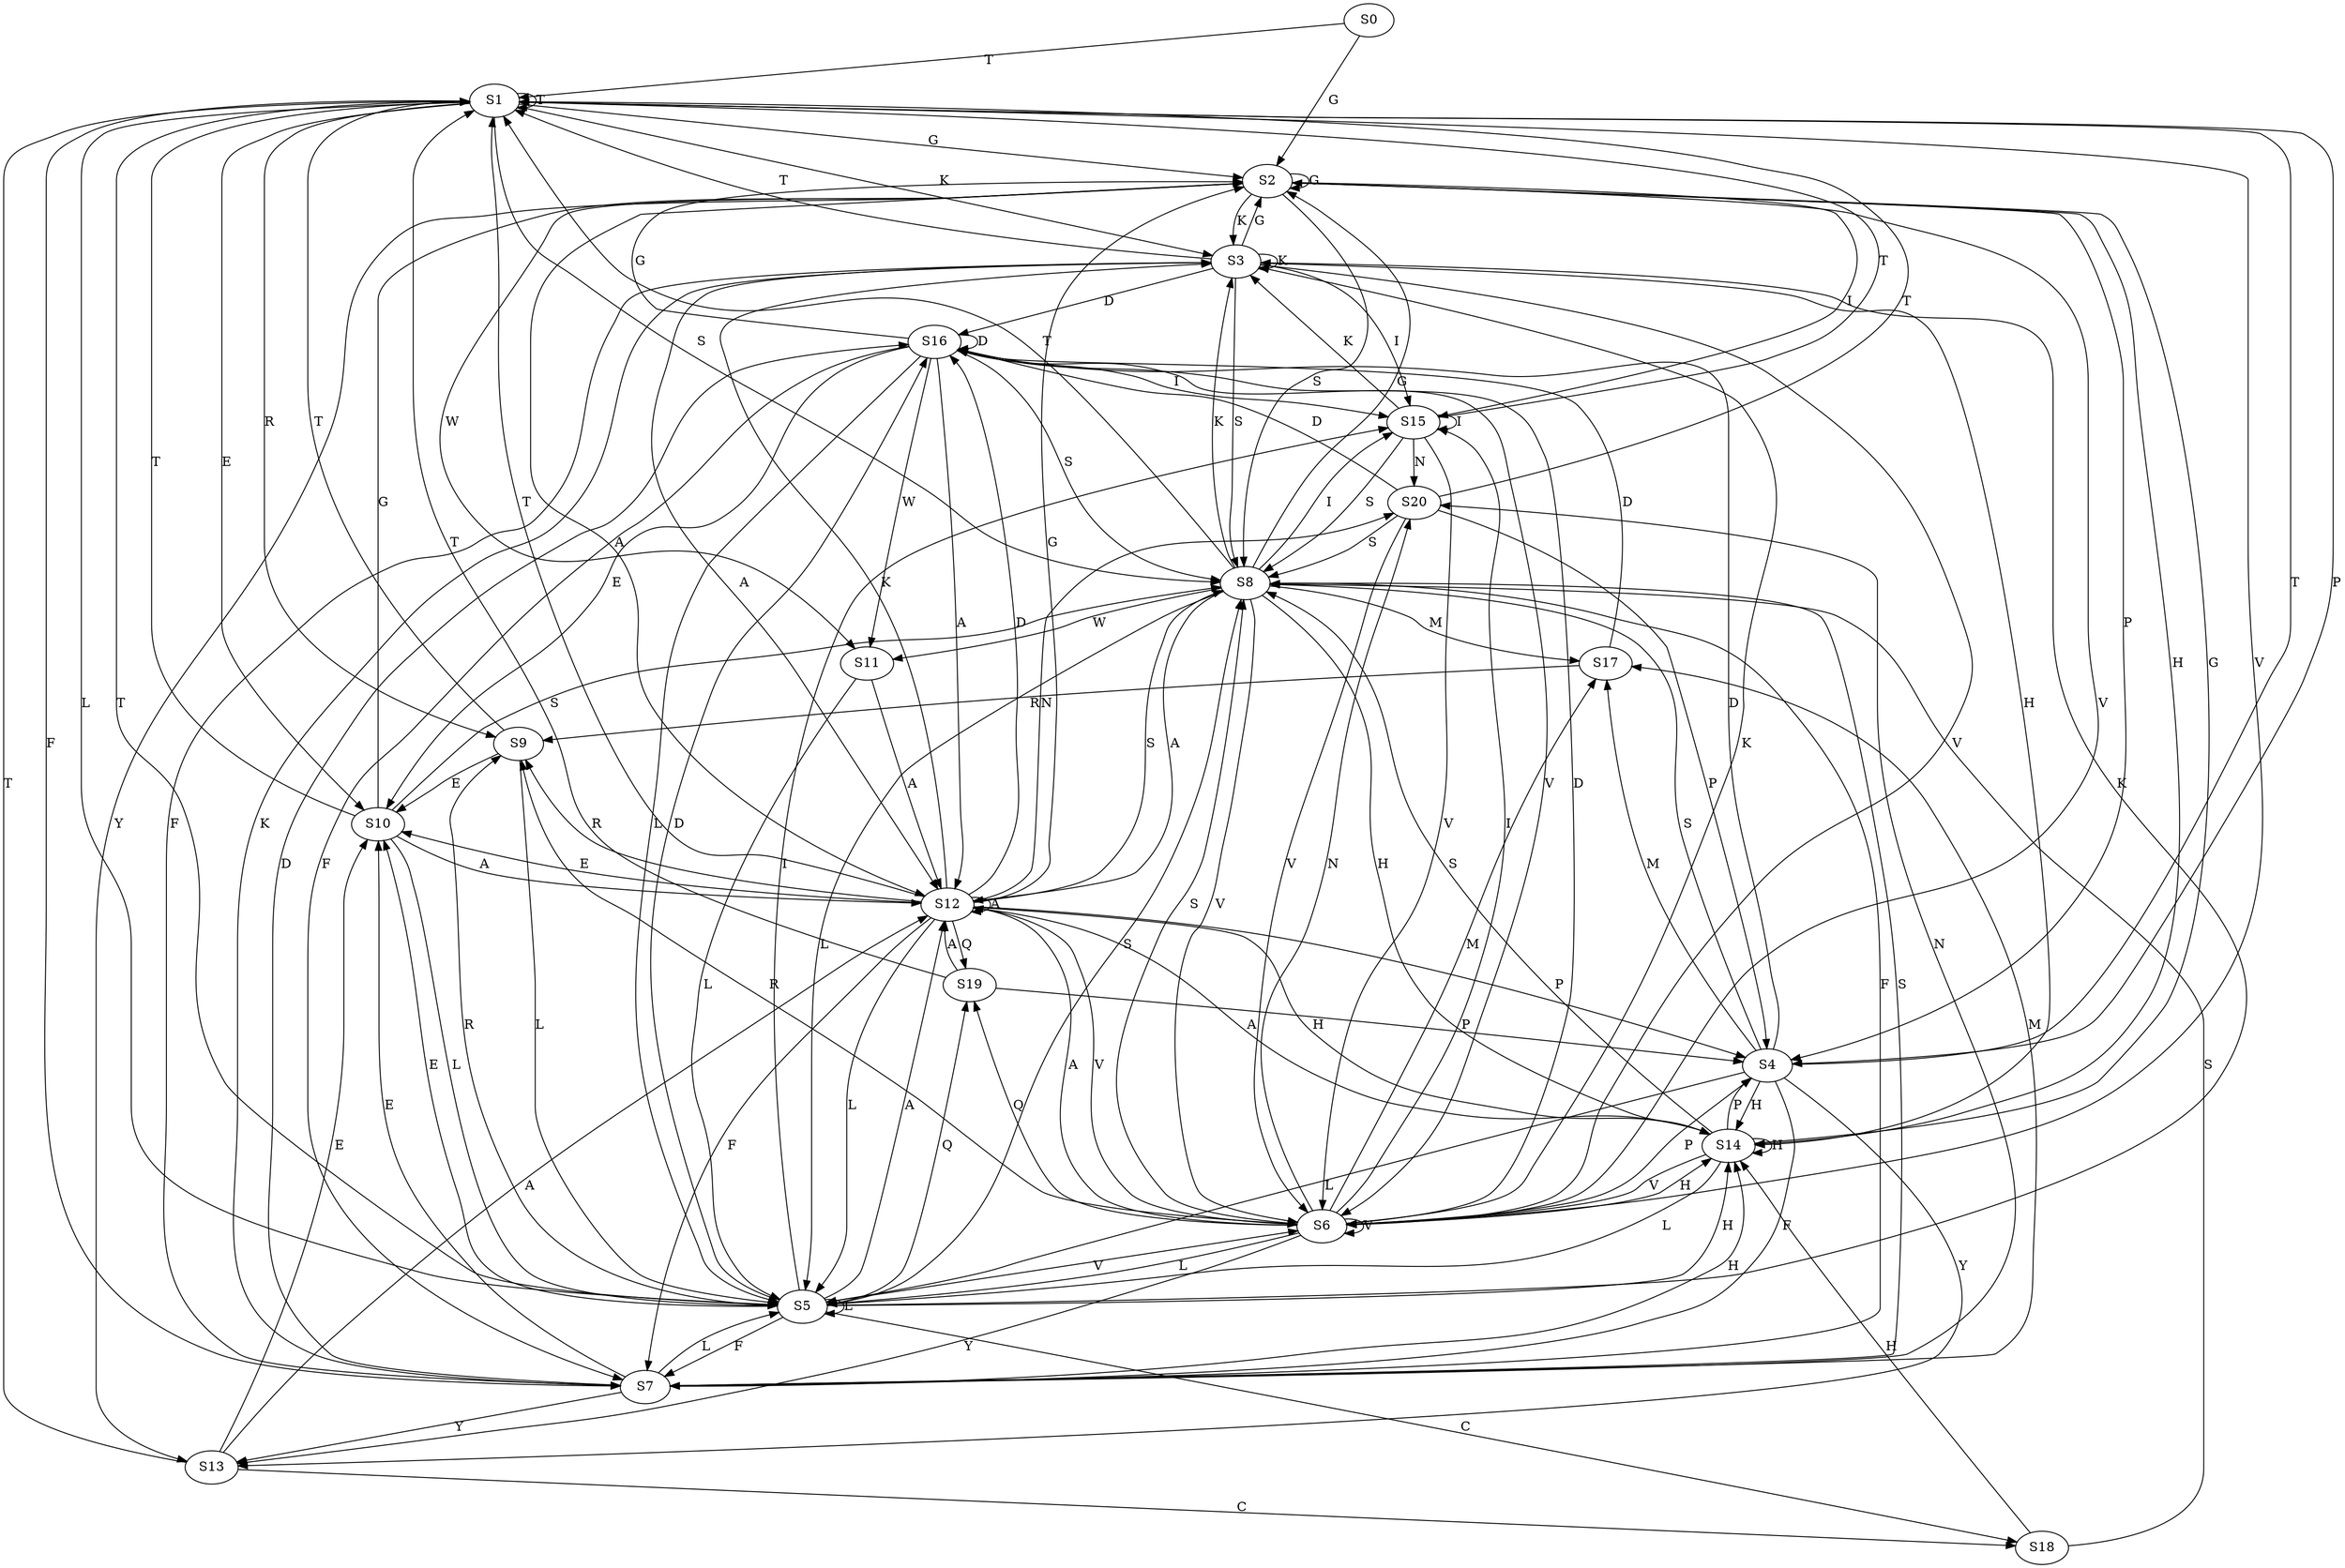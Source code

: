 strict digraph  {
	S0 -> S1 [ label = T ];
	S0 -> S2 [ label = G ];
	S1 -> S3 [ label = K ];
	S1 -> S4 [ label = P ];
	S1 -> S1 [ label = T ];
	S1 -> S5 [ label = L ];
	S1 -> S6 [ label = V ];
	S1 -> S7 [ label = F ];
	S1 -> S8 [ label = S ];
	S1 -> S9 [ label = R ];
	S1 -> S2 [ label = G ];
	S1 -> S10 [ label = E ];
	S2 -> S11 [ label = W ];
	S2 -> S6 [ label = V ];
	S2 -> S12 [ label = A ];
	S2 -> S13 [ label = Y ];
	S2 -> S14 [ label = H ];
	S2 -> S3 [ label = K ];
	S2 -> S8 [ label = S ];
	S2 -> S15 [ label = I ];
	S2 -> S2 [ label = G ];
	S2 -> S4 [ label = P ];
	S3 -> S16 [ label = D ];
	S3 -> S6 [ label = V ];
	S3 -> S2 [ label = G ];
	S3 -> S1 [ label = T ];
	S3 -> S3 [ label = K ];
	S3 -> S14 [ label = H ];
	S3 -> S7 [ label = F ];
	S3 -> S15 [ label = I ];
	S3 -> S8 [ label = S ];
	S3 -> S12 [ label = A ];
	S4 -> S8 [ label = S ];
	S4 -> S7 [ label = F ];
	S4 -> S17 [ label = M ];
	S4 -> S16 [ label = D ];
	S4 -> S5 [ label = L ];
	S4 -> S1 [ label = T ];
	S4 -> S14 [ label = H ];
	S4 -> S13 [ label = Y ];
	S5 -> S6 [ label = V ];
	S5 -> S12 [ label = A ];
	S5 -> S7 [ label = F ];
	S5 -> S16 [ label = D ];
	S5 -> S3 [ label = K ];
	S5 -> S5 [ label = L ];
	S5 -> S18 [ label = C ];
	S5 -> S1 [ label = T ];
	S5 -> S14 [ label = H ];
	S5 -> S8 [ label = S ];
	S5 -> S15 [ label = I ];
	S5 -> S9 [ label = R ];
	S5 -> S19 [ label = Q ];
	S5 -> S10 [ label = E ];
	S6 -> S17 [ label = M ];
	S6 -> S20 [ label = N ];
	S6 -> S3 [ label = K ];
	S6 -> S19 [ label = Q ];
	S6 -> S12 [ label = A ];
	S6 -> S14 [ label = H ];
	S6 -> S9 [ label = R ];
	S6 -> S4 [ label = P ];
	S6 -> S5 [ label = L ];
	S6 -> S8 [ label = S ];
	S6 -> S16 [ label = D ];
	S6 -> S6 [ label = V ];
	S6 -> S13 [ label = Y ];
	S6 -> S15 [ label = I ];
	S7 -> S17 [ label = M ];
	S7 -> S8 [ label = S ];
	S7 -> S13 [ label = Y ];
	S7 -> S14 [ label = H ];
	S7 -> S20 [ label = N ];
	S7 -> S10 [ label = E ];
	S7 -> S3 [ label = K ];
	S7 -> S16 [ label = D ];
	S7 -> S5 [ label = L ];
	S8 -> S5 [ label = L ];
	S8 -> S2 [ label = G ];
	S8 -> S12 [ label = A ];
	S8 -> S6 [ label = V ];
	S8 -> S3 [ label = K ];
	S8 -> S17 [ label = M ];
	S8 -> S11 [ label = W ];
	S8 -> S15 [ label = I ];
	S8 -> S7 [ label = F ];
	S8 -> S14 [ label = H ];
	S8 -> S1 [ label = T ];
	S9 -> S10 [ label = E ];
	S9 -> S5 [ label = L ];
	S9 -> S1 [ label = T ];
	S10 -> S2 [ label = G ];
	S10 -> S12 [ label = A ];
	S10 -> S5 [ label = L ];
	S10 -> S1 [ label = T ];
	S10 -> S8 [ label = S ];
	S11 -> S12 [ label = A ];
	S11 -> S5 [ label = L ];
	S12 -> S4 [ label = P ];
	S12 -> S3 [ label = K ];
	S12 -> S12 [ label = A ];
	S12 -> S2 [ label = G ];
	S12 -> S14 [ label = H ];
	S12 -> S10 [ label = E ];
	S12 -> S8 [ label = S ];
	S12 -> S6 [ label = V ];
	S12 -> S16 [ label = D ];
	S12 -> S20 [ label = N ];
	S12 -> S5 [ label = L ];
	S12 -> S7 [ label = F ];
	S12 -> S19 [ label = Q ];
	S12 -> S9 [ label = R ];
	S12 -> S1 [ label = T ];
	S13 -> S10 [ label = E ];
	S13 -> S1 [ label = T ];
	S13 -> S18 [ label = C ];
	S13 -> S12 [ label = A ];
	S14 -> S12 [ label = A ];
	S14 -> S4 [ label = P ];
	S14 -> S8 [ label = S ];
	S14 -> S2 [ label = G ];
	S14 -> S5 [ label = L ];
	S14 -> S6 [ label = V ];
	S14 -> S14 [ label = H ];
	S15 -> S20 [ label = N ];
	S15 -> S3 [ label = K ];
	S15 -> S1 [ label = T ];
	S15 -> S15 [ label = I ];
	S15 -> S6 [ label = V ];
	S15 -> S8 [ label = S ];
	S16 -> S12 [ label = A ];
	S16 -> S7 [ label = F ];
	S16 -> S6 [ label = V ];
	S16 -> S16 [ label = D ];
	S16 -> S8 [ label = S ];
	S16 -> S5 [ label = L ];
	S16 -> S10 [ label = E ];
	S16 -> S2 [ label = G ];
	S16 -> S15 [ label = I ];
	S16 -> S11 [ label = W ];
	S17 -> S9 [ label = R ];
	S17 -> S16 [ label = D ];
	S18 -> S14 [ label = H ];
	S18 -> S8 [ label = S ];
	S19 -> S12 [ label = A ];
	S19 -> S1 [ label = T ];
	S19 -> S4 [ label = P ];
	S20 -> S1 [ label = T ];
	S20 -> S4 [ label = P ];
	S20 -> S6 [ label = V ];
	S20 -> S8 [ label = S ];
	S20 -> S16 [ label = D ];
}
